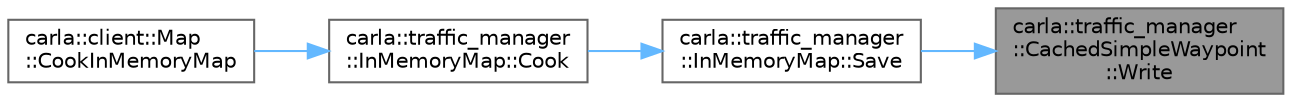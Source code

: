 digraph "carla::traffic_manager::CachedSimpleWaypoint::Write"
{
 // INTERACTIVE_SVG=YES
 // LATEX_PDF_SIZE
  bgcolor="transparent";
  edge [fontname=Helvetica,fontsize=10,labelfontname=Helvetica,labelfontsize=10];
  node [fontname=Helvetica,fontsize=10,shape=box,height=0.2,width=0.4];
  rankdir="RL";
  Node1 [id="Node000001",label="carla::traffic_manager\l::CachedSimpleWaypoint\l::Write",height=0.2,width=0.4,color="gray40", fillcolor="grey60", style="filled", fontcolor="black",tooltip=" "];
  Node1 -> Node2 [id="edge1_Node000001_Node000002",dir="back",color="steelblue1",style="solid",tooltip=" "];
  Node2 [id="Node000002",label="carla::traffic_manager\l::InMemoryMap::Save",height=0.2,width=0.4,color="grey40", fillcolor="white", style="filled",URL="$da/d07/classcarla_1_1traffic__manager_1_1InMemoryMap.html#ae3741c5462f13434f40a3459ae6f58d4",tooltip=" "];
  Node2 -> Node3 [id="edge2_Node000002_Node000003",dir="back",color="steelblue1",style="solid",tooltip=" "];
  Node3 [id="Node000003",label="carla::traffic_manager\l::InMemoryMap::Cook",height=0.2,width=0.4,color="grey40", fillcolor="white", style="filled",URL="$da/d07/classcarla_1_1traffic__manager_1_1InMemoryMap.html#a4863f21fabc688a516b77e78cc8df5bb",tooltip=" "];
  Node3 -> Node4 [id="edge3_Node000003_Node000004",dir="back",color="steelblue1",style="solid",tooltip=" "];
  Node4 [id="Node000004",label="carla::client::Map\l::CookInMemoryMap",height=0.2,width=0.4,color="grey40", fillcolor="white", style="filled",URL="$dd/d49/classcarla_1_1client_1_1Map.html#a4a8aa7f5c74e61184ef53445acb93626",tooltip="Cooks InMemoryMap used by the traffic manager"];
}
